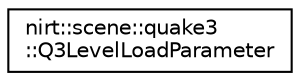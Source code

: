 digraph "Graphical Class Hierarchy"
{
 // LATEX_PDF_SIZE
  edge [fontname="Helvetica",fontsize="10",labelfontname="Helvetica",labelfontsize="10"];
  node [fontname="Helvetica",fontsize="10",shape=record];
  rankdir="LR";
  Node0 [label="nirt::scene::quake3\l::Q3LevelLoadParameter",height=0.2,width=0.4,color="black", fillcolor="white", style="filled",URL="$structnirt_1_1scene_1_1quake3_1_1Q3LevelLoadParameter.html",tooltip=" "];
}
